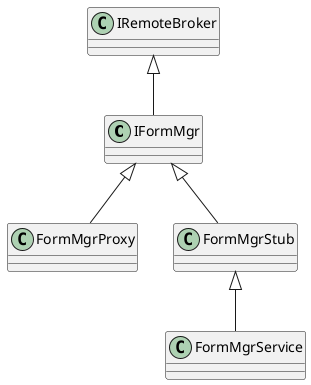 @startuml

class IFormMgr

class IRemoteBroker

class FormMgrProxy

class FormMgrStub

class FormMgrService

IRemoteBroker <|-- IFormMgr

IFormMgr <|-- FormMgrProxy

IFormMgr <|-- FormMgrStub

FormMgrStub <|-- FormMgrService

@enduml